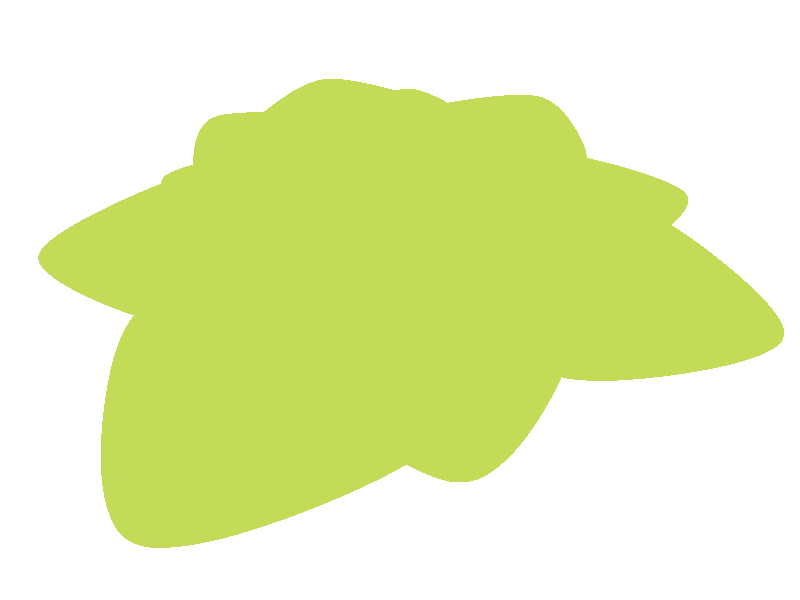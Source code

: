 // Persistence of Vision Ray Tracer Scene Description File
// File: SnailShell.pov

#version 3.5; // current version is 3.8

/* 
Information on Pov-Ray:
 
My personal introduction into Pov-Ray was the excellent book "3D-Welten, professionelle Animationen und fotorealistische Grafiken mit Raytracing" from 
Toni Lama by Carl Hanser Verlag München Wien, 2004. Apart of that I recommend the Pov-Ray-homepage (http://www.povray.org).

Further information on Pov-Ray can be found at https://sus.ziti.uni-heidelberg.de/Lehre/WS2021_Tools/POVRAY/POVRAY_PeterFischer.pdf,  
https://wiki.povray.org/content/Main_Page, https://de.wikibooks.org/wiki/Raytracing_mit_POV-Ray or, in german language, here: https://www.f-lohmueller.de/pov_tut/pov__ger.htm
*/

 

//-------------------------------------------------------------Scene settings (Camera, light, background)---------------------------------------------------------


global_settings {
    assumed_gamma 1.0
    max_trace_level 5
}


#declare Kamera = camera {
    location  <10, 11, -10 > *0.6
    look_at   <0, -1,  0>
}

camera {Kamera}

sky_sphere {pigment {rgb 1}}

// create a regular point light source
light_source {
  0*x                  // light's position (translated below)
  color rgb <1,1,1>    // light's color
  translate <-60, 70, 20>
}



/*
---------------------------------------------------Modeling approach---------------------------------------------- 

In the first part of the script a leaf from an Aeonium-plant is modeled by using a blob composed of several spheres with positive and negative 
field strength. This model was done completely by try and error. 

For positioning the leaves of our plantlet, we are defining a spiral. It is somewhat similar to the spiral from the snail shell, but this time the radial extension (distance from 
the center) increases in a linear way in rather small amounts. We will use the golden angle (137.5 degrees) for placing elements on this spiral. 
Originally I had included the (small) plant shoot and the leaf stalks in this model, but for sake of simplicity, here I will focus 
exclusively on positioning the leaves. 

As in the example of the snail shell the spiral is not completely flat. In this case y-coordinates are first increasing slightly and 
then decreasing, which was achieved by fitting a mixed quadratic equation to the task (completely by try and error). 

Apart from defining the positions where to place the leaves, next we have to scale and tilt the leaves: Scaling: With increasing age (or increasing 
ticker in the loop) leaves become larger, thats clear. But they also become wider. The initial, young leaves are pretty elongate, older leaves are 
rather laminar. Therefore we have to use different factors for scaling leaves in different dimensions and changing in different ways during the loop. 
Tilt: Young leaves are rather upright, old leaves are rather inflected. 

Our leave object is located on the x-axis with its base (where the leaf stalk should be) on the origin. For tilting the leaf, we have to rotate around the z-axis, 
for changing its with scaling along the z-axis. 

I defined the texture of the leaf in the loop, not within the leaf object. This gives us the opportunity to change the texture in the course of the loop. (Give old leaves 
another texture than young leaves. I didn't do this, but you might try.  
*/

//--------------------------------------------The leaf used for the plant------------------------------------------------------------------

#declare Leaf = blob {                                                        //The leaf lies on the x-axis, with its base on the origin
              
    threshold 0.6                                                             //the parts of this blob have been defined by try and error
  
    sphere { < 0,   0,    0>, 1, 1 
        scale <3, 0.15, 1.5>
    }

    sphere { < 1.5,   0,    1.9>, 2, -1 
    }

    sphere { < 1.5,   0,    -1.9>, 2, -1 
    } 

    sphere { < 0,   0,    0>, 1, 1 
        scale <1.4, 0.09, 0.29>
        translate <0, 0.025, 0>
    }
  
    scale <1, 1, 1.4> 
    translate <1.35, 0, 0>
} 
  

//--------------------------------------------The loop for scaling, tilting and positioning the leaves------------------------------------------------------------------

#declare LeafNumber = 45;                                                                            //Here I have defined the number of leaves, for you to be able to change this easily. All the other parameters further down can also be changed, of course.

#declare ticker = 0;
#while (ticker <LeafNumber)                                                                         //ticker corresponds to the age of leaves

    #declare P1 =  <0.015 + ticker * 0.03, 1 - ticker * ticker*0.00065 + ticker * 0.025, 0>;     //Here the position of the leaves is defined: P1. The radial distance from the center increases in a linear way within the loop
                                                                                                 //The y-coordinate, in contrast, first increases slightly, then decreases. Parameters of this equation have been found by try and error. 
    #declare P1 = vrotate (P1, <0, ticker * (-137.5), 0>);                                      //rotation by the golden angle

    #declare ScalingFactor = 0.25 + 0.0008 * ticker * ticker;                                 //Scaling of leaves: The basic ScalingFactor increases quadratically with leaf age. But it will be applied differently to length, thickness and width. 

    object {Leaf
        scale <ScalingFactor, 1 + ScalingFactor * 0.5, ScalingFactor + ScalingFactor * ticker * 0.007 >   //Scaling along the x-axis applies to the length of the leaf, scaling along the y-axis to its thickness and scaling along the z-axis to its width
        rotate <0, 0, 85/(0.001+ticker/3)- ticker *0.12>                                                        //Rotation around the z-axis; tilting the leaf 
        rotate <0, ticker * (-137.5), 0>                                                                   //Rotation around the y-axis; adding the right rotation according to its position on the spiral
        translate  P1                                                                                      //Placing the leaf onto its position.
        texture {
            pigment {
                color rgb <137/255,182/255,25/255>     
            } 
            normal {
                agate 0.10           
                agate_turb 0.8   
                scale 0.5
            }   
            finish {
                ambient 0.1          
                diffuse 0.6          
                specular 0.3      
            } 
        }
    }

    #declare ticker = ticker + 1;
#end 



